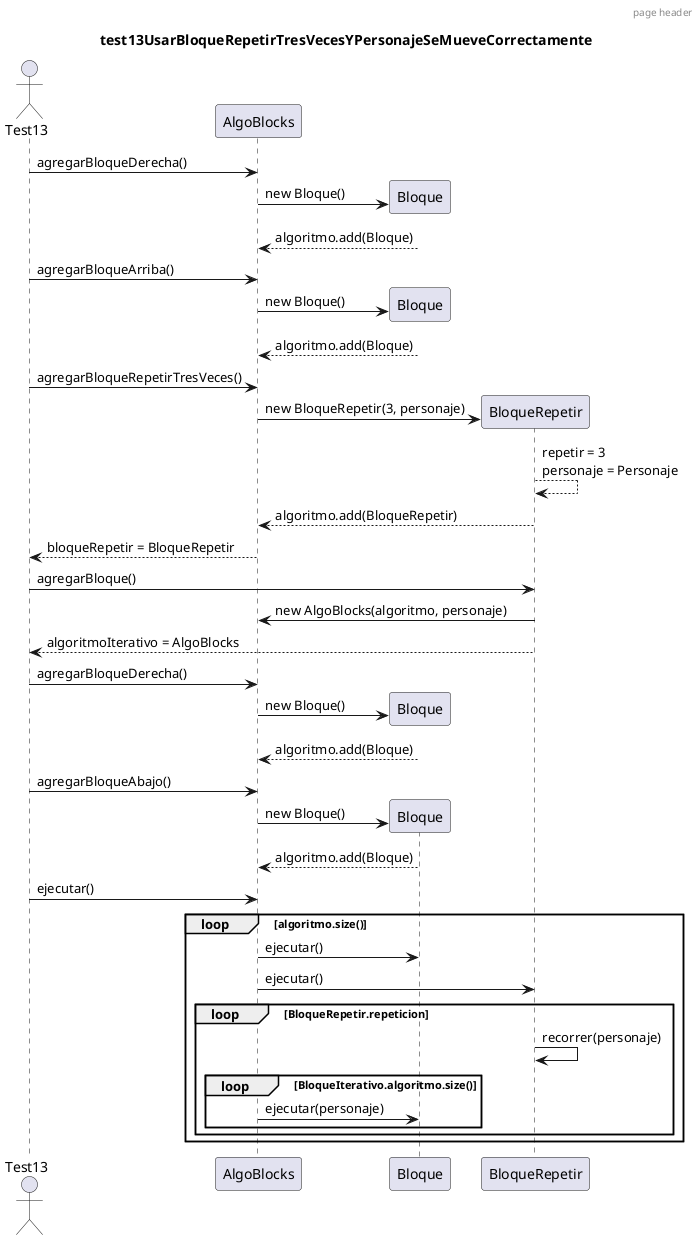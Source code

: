 @startuml

header page header
title test13UsarBloqueRepetirTresVecesYPersonajeSeMueveCorrectamente
actor Test13

Test13 -> AlgoBlocks: agregarBloqueDerecha()
create Bloque
AlgoBlocks -> Bloque: new Bloque()
Bloque --> AlgoBlocks: algoritmo.add(Bloque)
Test13 -> AlgoBlocks: agregarBloqueArriba()
create Bloque
AlgoBlocks -> Bloque: new Bloque()
Bloque --> AlgoBlocks: algoritmo.add(Bloque)
Test13 -> AlgoBlocks: agregarBloqueRepetirTresVeces()
create BloqueRepetir
AlgoBlocks -> BloqueRepetir: new BloqueRepetir(3, personaje)
BloqueRepetir --> BloqueRepetir: repetir = 3\npersonaje = Personaje
BloqueRepetir --> AlgoBlocks: algoritmo.add(BloqueRepetir)
AlgoBlocks --> Test13: bloqueRepetir = BloqueRepetir
Test13 -> BloqueRepetir: agregarBloque()
BloqueRepetir -> AlgoBlocks: new AlgoBlocks(algoritmo, personaje)
BloqueRepetir --> Test13: algoritmoIterativo = AlgoBlocks
Test13 -> AlgoBlocks: agregarBloqueDerecha()
create Bloque
AlgoBlocks -> Bloque: new Bloque()
Bloque --> AlgoBlocks: algoritmo.add(Bloque)
Test13 -> AlgoBlocks: agregarBloqueAbajo()
create Bloque
AlgoBlocks -> Bloque: new Bloque()
Bloque --> AlgoBlocks: algoritmo.add(Bloque)
Test13 -> AlgoBlocks: ejecutar()
loop algoritmo.size()
    AlgoBlocks -> Bloque: ejecutar()
    AlgoBlocks -> BloqueRepetir: ejecutar()
    loop BloqueRepetir.repeticion
        BloqueRepetir -> BloqueRepetir: recorrer(personaje)
        loop BloqueIterativo.algoritmo.size()
            AlgoBlocks -> Bloque: ejecutar(personaje)
        end
    end
end

@enduml